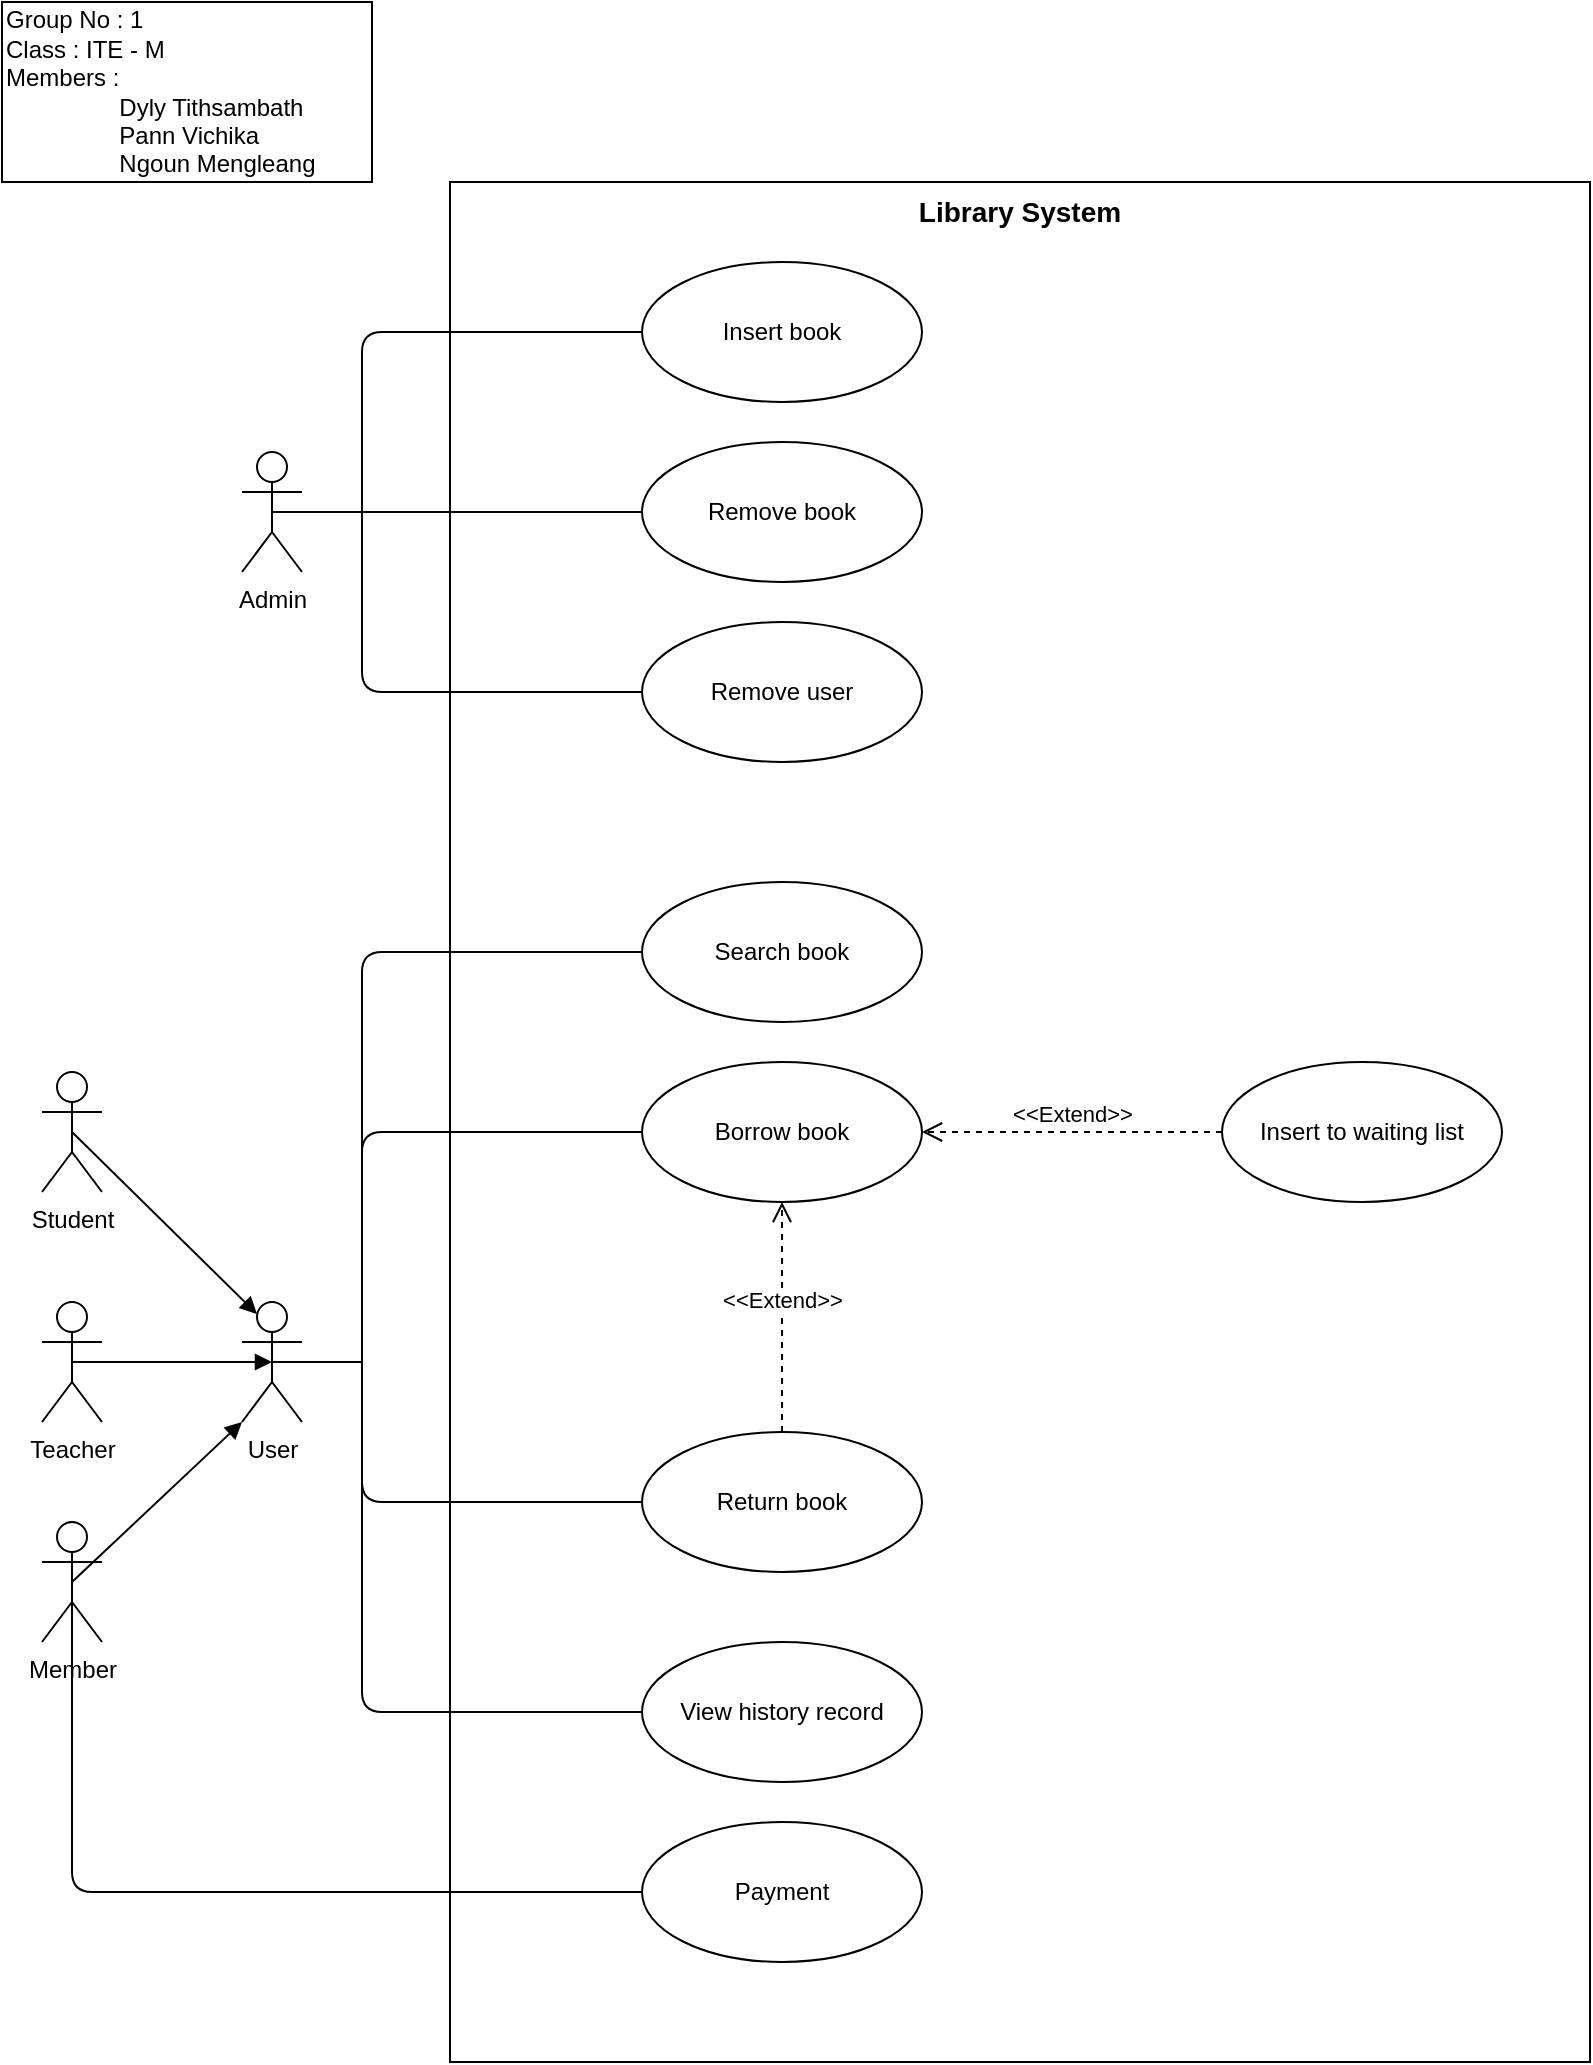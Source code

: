 <mxfile version="12.6.5" type="device"><diagram id="nPkaZ24fK2ME29pwstRq" name="Page-1"><mxGraphModel dx="2374" dy="2289" grid="1" gridSize="10" guides="1" tooltips="1" connect="1" arrows="1" fold="1" page="1" pageScale="1" pageWidth="850" pageHeight="1100" math="0" shadow="0"><root><mxCell id="0"/><mxCell id="1" parent="0"/><mxCell id="NOBzoS58deh4-u_pKICq-30" value="Admin" style="shape=umlActor;verticalLabelPosition=bottom;verticalAlign=top;html=1;" parent="1" vertex="1"><mxGeometry x="140" y="-855" width="30" height="60" as="geometry"/></mxCell><mxCell id="NOBzoS58deh4-u_pKICq-31" value="Teacher" style="shape=umlActor;verticalLabelPosition=bottom;verticalAlign=top;html=1;" parent="1" vertex="1"><mxGeometry x="40" y="-430" width="30" height="60" as="geometry"/></mxCell><mxCell id="NOBzoS58deh4-u_pKICq-32" value="Student" style="shape=umlActor;verticalLabelPosition=bottom;verticalAlign=top;html=1;" parent="1" vertex="1"><mxGeometry x="40" y="-545" width="30" height="60" as="geometry"/></mxCell><mxCell id="NOBzoS58deh4-u_pKICq-33" value="User" style="shape=umlActor;verticalLabelPosition=bottom;verticalAlign=top;html=1;" parent="1" vertex="1"><mxGeometry x="140" y="-430" width="30" height="60" as="geometry"/></mxCell><mxCell id="NOBzoS58deh4-u_pKICq-39" value="Member" style="shape=umlActor;verticalLabelPosition=bottom;verticalAlign=top;html=1;" parent="1" vertex="1"><mxGeometry x="40" y="-320" width="30" height="60" as="geometry"/></mxCell><mxCell id="uMPPydImI3N2_oKEdL4m-1" value="" style="html=1;" vertex="1" parent="1"><mxGeometry x="244" y="-990" width="570" height="940" as="geometry"/></mxCell><mxCell id="uMPPydImI3N2_oKEdL4m-9" value="Insert book" style="ellipse;whiteSpace=wrap;html=1;" vertex="1" parent="1"><mxGeometry x="340" y="-950" width="140" height="70" as="geometry"/></mxCell><mxCell id="uMPPydImI3N2_oKEdL4m-10" value="Remove book" style="ellipse;whiteSpace=wrap;html=1;" vertex="1" parent="1"><mxGeometry x="340" y="-860" width="140" height="70" as="geometry"/></mxCell><mxCell id="uMPPydImI3N2_oKEdL4m-11" value="Remove user" style="ellipse;whiteSpace=wrap;html=1;" vertex="1" parent="1"><mxGeometry x="340" y="-770" width="140" height="70" as="geometry"/></mxCell><mxCell id="uMPPydImI3N2_oKEdL4m-15" value="Payment" style="ellipse;whiteSpace=wrap;html=1;" vertex="1" parent="1"><mxGeometry x="340" y="-170" width="140" height="70" as="geometry"/></mxCell><mxCell id="uMPPydImI3N2_oKEdL4m-40" value="" style="endArrow=none;html=1;exitX=0.5;exitY=0.5;exitDx=0;exitDy=0;exitPerimeter=0;entryX=0;entryY=0.5;entryDx=0;entryDy=0;" edge="1" parent="1" source="NOBzoS58deh4-u_pKICq-30" target="uMPPydImI3N2_oKEdL4m-10"><mxGeometry width="50" height="50" relative="1" as="geometry"><mxPoint x="190" y="-900" as="sourcePoint"/><mxPoint x="240" y="-950" as="targetPoint"/></mxGeometry></mxCell><mxCell id="uMPPydImI3N2_oKEdL4m-41" value="" style="endArrow=none;html=1;entryX=0;entryY=0.5;entryDx=0;entryDy=0;" edge="1" parent="1" target="uMPPydImI3N2_oKEdL4m-9"><mxGeometry width="50" height="50" relative="1" as="geometry"><mxPoint x="200" y="-825" as="sourcePoint"/><mxPoint x="350" y="-815" as="targetPoint"/><Array as="points"><mxPoint x="200" y="-915"/></Array></mxGeometry></mxCell><mxCell id="uMPPydImI3N2_oKEdL4m-42" value="" style="endArrow=none;html=1;entryX=0;entryY=0.5;entryDx=0;entryDy=0;" edge="1" parent="1" target="uMPPydImI3N2_oKEdL4m-11"><mxGeometry width="50" height="50" relative="1" as="geometry"><mxPoint x="200" y="-825" as="sourcePoint"/><mxPoint x="360" y="-805" as="targetPoint"/><Array as="points"><mxPoint x="200" y="-735"/></Array></mxGeometry></mxCell><mxCell id="NOBzoS58deh4-u_pKICq-11" value="Search book" style="ellipse;whiteSpace=wrap;html=1;" parent="1" vertex="1"><mxGeometry x="340" y="-640" width="140" height="70" as="geometry"/></mxCell><mxCell id="NOBzoS58deh4-u_pKICq-2" value="Borrow book" style="ellipse;whiteSpace=wrap;html=1;" parent="1" vertex="1"><mxGeometry x="340" y="-550" width="140" height="70" as="geometry"/></mxCell><mxCell id="NOBzoS58deh4-u_pKICq-9" value="Return book" style="ellipse;whiteSpace=wrap;html=1;" parent="1" vertex="1"><mxGeometry x="340" y="-365" width="140" height="70" as="geometry"/></mxCell><mxCell id="uMPPydImI3N2_oKEdL4m-44" value="&amp;lt;&amp;lt;Extend&amp;gt;&amp;gt;" style="html=1;verticalAlign=bottom;endArrow=open;dashed=1;endSize=8;entryX=0.5;entryY=1;entryDx=0;entryDy=0;exitX=0.5;exitY=0;exitDx=0;exitDy=0;" edge="1" parent="1" source="NOBzoS58deh4-u_pKICq-9" target="NOBzoS58deh4-u_pKICq-2"><mxGeometry relative="1" as="geometry"><mxPoint x="570" y="-350" as="sourcePoint"/><mxPoint x="490" y="-350" as="targetPoint"/></mxGeometry></mxCell><mxCell id="NOBzoS58deh4-u_pKICq-19" value="Insert to waiting list" style="ellipse;whiteSpace=wrap;html=1;" parent="1" vertex="1"><mxGeometry x="630" y="-550" width="140" height="70" as="geometry"/></mxCell><mxCell id="uMPPydImI3N2_oKEdL4m-45" value="&amp;lt;&amp;lt;Extend&amp;gt;&amp;gt;" style="html=1;verticalAlign=bottom;endArrow=open;dashed=1;endSize=8;entryX=1;entryY=0.5;entryDx=0;entryDy=0;exitX=0;exitY=0.5;exitDx=0;exitDy=0;" edge="1" parent="1" source="NOBzoS58deh4-u_pKICq-19" target="NOBzoS58deh4-u_pKICq-2"><mxGeometry relative="1" as="geometry"><mxPoint x="640" y="-425" as="sourcePoint"/><mxPoint x="490" y="-495" as="targetPoint"/></mxGeometry></mxCell><mxCell id="NOBzoS58deh4-u_pKICq-24" value="View history record" style="ellipse;whiteSpace=wrap;html=1;" parent="1" vertex="1"><mxGeometry x="340" y="-260" width="140" height="70" as="geometry"/></mxCell><mxCell id="uMPPydImI3N2_oKEdL4m-46" value="" style="endArrow=none;html=1;entryX=0;entryY=0.5;entryDx=0;entryDy=0;" edge="1" parent="1" target="NOBzoS58deh4-u_pKICq-11"><mxGeometry width="50" height="50" relative="1" as="geometry"><mxPoint x="200" y="-500" as="sourcePoint"/><mxPoint x="170" y="-548.33" as="targetPoint"/><Array as="points"><mxPoint x="200" y="-500"/><mxPoint x="200" y="-605"/></Array></mxGeometry></mxCell><mxCell id="uMPPydImI3N2_oKEdL4m-47" value="" style="endArrow=none;html=1;entryX=0;entryY=0.5;entryDx=0;entryDy=0;" edge="1" parent="1" target="NOBzoS58deh4-u_pKICq-2"><mxGeometry width="50" height="50" relative="1" as="geometry"><mxPoint x="200" y="-400" as="sourcePoint"/><mxPoint x="350" y="-595" as="targetPoint"/><Array as="points"><mxPoint x="200" y="-515"/></Array></mxGeometry></mxCell><mxCell id="uMPPydImI3N2_oKEdL4m-48" value="" style="endArrow=none;html=1;entryX=0;entryY=0.5;entryDx=0;entryDy=0;" edge="1" parent="1" target="NOBzoS58deh4-u_pKICq-9"><mxGeometry width="50" height="50" relative="1" as="geometry"><mxPoint x="200" y="-400" as="sourcePoint"/><mxPoint x="360" y="-585" as="targetPoint"/><Array as="points"><mxPoint x="200" y="-330"/></Array></mxGeometry></mxCell><mxCell id="uMPPydImI3N2_oKEdL4m-49" value="" style="endArrow=none;html=1;entryX=0;entryY=0.5;entryDx=0;entryDy=0;" edge="1" parent="1" target="NOBzoS58deh4-u_pKICq-24"><mxGeometry width="50" height="50" relative="1" as="geometry"><mxPoint x="200" y="-400" as="sourcePoint"/><mxPoint x="370" y="-575" as="targetPoint"/><Array as="points"><mxPoint x="200" y="-225"/></Array></mxGeometry></mxCell><mxCell id="uMPPydImI3N2_oKEdL4m-51" value="" style="endArrow=none;html=1;exitX=0.5;exitY=0.5;exitDx=0;exitDy=0;exitPerimeter=0;" edge="1" parent="1" source="NOBzoS58deh4-u_pKICq-33"><mxGeometry width="50" height="50" relative="1" as="geometry"><mxPoint x="120" y="-470" as="sourcePoint"/><mxPoint x="200" y="-400" as="targetPoint"/></mxGeometry></mxCell><mxCell id="uMPPydImI3N2_oKEdL4m-52" value="" style="endArrow=none;html=1;entryX=0;entryY=0.5;entryDx=0;entryDy=0;exitX=0.5;exitY=0.5;exitDx=0;exitDy=0;exitPerimeter=0;" edge="1" parent="1" source="NOBzoS58deh4-u_pKICq-39" target="uMPPydImI3N2_oKEdL4m-15"><mxGeometry width="50" height="50" relative="1" as="geometry"><mxPoint x="200" y="-400" as="sourcePoint"/><mxPoint x="230" y="-150" as="targetPoint"/><Array as="points"><mxPoint x="55" y="-135"/><mxPoint x="200" y="-135"/></Array></mxGeometry></mxCell><mxCell id="uMPPydImI3N2_oKEdL4m-53" value="&lt;font style=&quot;font-size: 14px&quot;&gt;&lt;b&gt;Library System&lt;/b&gt;&lt;/font&gt;" style="text;html=1;strokeColor=none;fillColor=none;align=center;verticalAlign=middle;whiteSpace=wrap;rounded=0;" vertex="1" parent="1"><mxGeometry x="459" y="-1020" width="140" height="90" as="geometry"/></mxCell><mxCell id="uMPPydImI3N2_oKEdL4m-60" value="" style="html=1;verticalAlign=bottom;endArrow=block;exitX=0.5;exitY=0.5;exitDx=0;exitDy=0;exitPerimeter=0;entryX=0.25;entryY=0.1;entryDx=0;entryDy=0;entryPerimeter=0;" edge="1" parent="1" source="NOBzoS58deh4-u_pKICq-32" target="NOBzoS58deh4-u_pKICq-33"><mxGeometry width="80" relative="1" as="geometry"><mxPoint x="70" y="-680" as="sourcePoint"/><mxPoint x="150" y="-680" as="targetPoint"/></mxGeometry></mxCell><mxCell id="uMPPydImI3N2_oKEdL4m-61" value="" style="html=1;verticalAlign=bottom;endArrow=block;exitX=0.5;exitY=0.5;exitDx=0;exitDy=0;exitPerimeter=0;entryX=0.5;entryY=0.5;entryDx=0;entryDy=0;entryPerimeter=0;" edge="1" parent="1" source="NOBzoS58deh4-u_pKICq-31" target="NOBzoS58deh4-u_pKICq-33"><mxGeometry width="80" relative="1" as="geometry"><mxPoint x="65" y="-505" as="sourcePoint"/><mxPoint x="165" y="-390" as="targetPoint"/></mxGeometry></mxCell><mxCell id="uMPPydImI3N2_oKEdL4m-62" value="" style="html=1;verticalAlign=bottom;endArrow=block;exitX=0.5;exitY=0.5;exitDx=0;exitDy=0;exitPerimeter=0;entryX=0;entryY=1;entryDx=0;entryDy=0;entryPerimeter=0;" edge="1" parent="1" source="NOBzoS58deh4-u_pKICq-39" target="NOBzoS58deh4-u_pKICq-33"><mxGeometry width="80" relative="1" as="geometry"><mxPoint x="75" y="-495" as="sourcePoint"/><mxPoint x="175" y="-380" as="targetPoint"/></mxGeometry></mxCell><mxCell id="uMPPydImI3N2_oKEdL4m-64" value="&lt;div&gt;&lt;span&gt;Group No : 1&lt;/span&gt;&lt;/div&gt;&lt;div&gt;&lt;span&gt;Class : ITE - M&lt;/span&gt;&lt;/div&gt;&lt;div&gt;&lt;span&gt;Members :&lt;/span&gt;&lt;/div&gt;&lt;div&gt;&lt;span&gt;&amp;nbsp; &amp;nbsp; &amp;nbsp; &amp;nbsp; &amp;nbsp; &amp;nbsp; &amp;nbsp; &amp;nbsp; &amp;nbsp;Dyly Tithsambath&lt;/span&gt;&lt;/div&gt;&lt;div&gt;&lt;span&gt;&amp;nbsp; &amp;nbsp; &amp;nbsp; &amp;nbsp; &amp;nbsp; &amp;nbsp; &amp;nbsp; &amp;nbsp; &amp;nbsp;Pann Vichika&lt;/span&gt;&lt;/div&gt;&lt;div&gt;&lt;span&gt;&amp;nbsp; &amp;nbsp; &amp;nbsp; &amp;nbsp; &amp;nbsp; &amp;nbsp; &amp;nbsp; &amp;nbsp; &amp;nbsp;Ngoun Mengleang&lt;/span&gt;&lt;/div&gt;" style="rounded=0;whiteSpace=wrap;html=1;align=left;" vertex="1" parent="1"><mxGeometry x="20" y="-1080" width="185" height="90" as="geometry"/></mxCell></root></mxGraphModel></diagram></mxfile>
